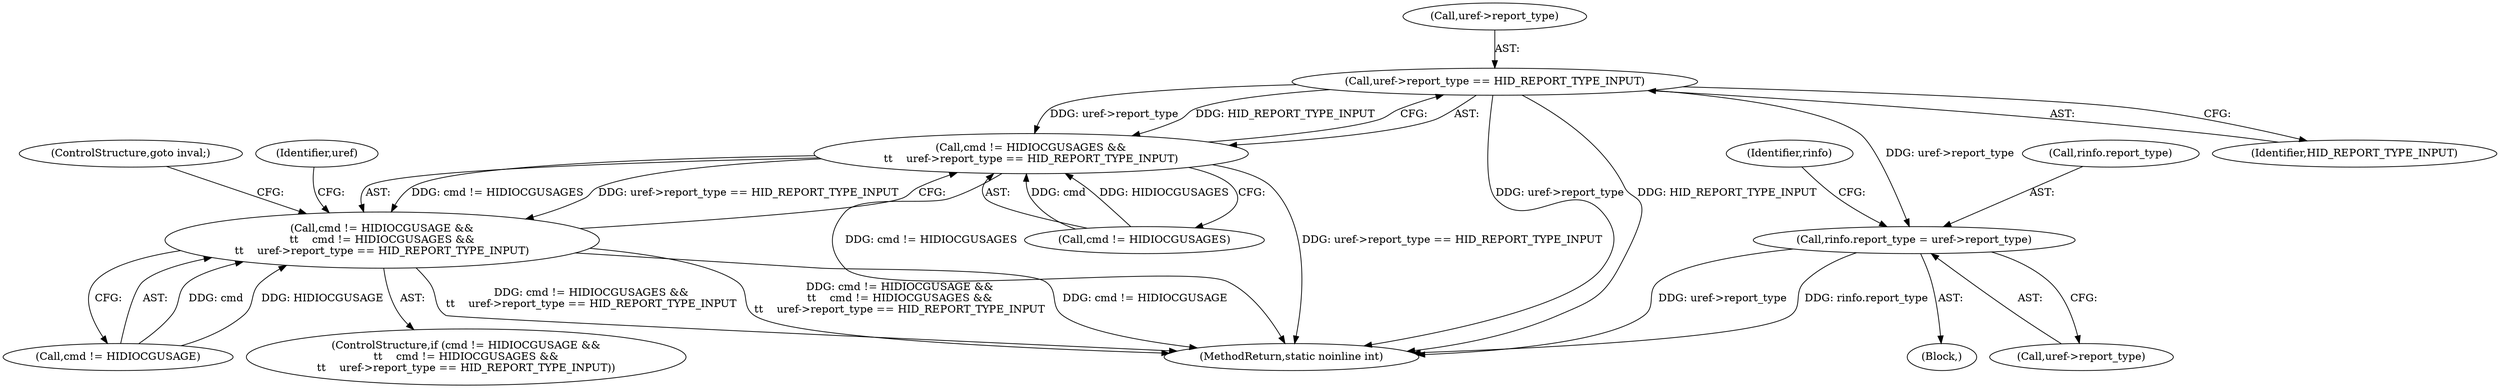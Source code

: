 digraph "0_linux_93a2001bdfd5376c3dc2158653034c20392d15c5@pointer" {
"1000252" [label="(Call,uref->report_type == HID_REPORT_TYPE_INPUT)"];
"1000248" [label="(Call,cmd != HIDIOCGUSAGES &&\n\t\t    uref->report_type == HID_REPORT_TYPE_INPUT)"];
"1000244" [label="(Call,cmd != HIDIOCGUSAGE &&\n\t\t    cmd != HIDIOCGUSAGES &&\n\t\t    uref->report_type == HID_REPORT_TYPE_INPUT)"];
"1000277" [label="(Call,rinfo.report_type = uref->report_type)"];
"1000248" [label="(Call,cmd != HIDIOCGUSAGES &&\n\t\t    uref->report_type == HID_REPORT_TYPE_INPUT)"];
"1000252" [label="(Call,uref->report_type == HID_REPORT_TYPE_INPUT)"];
"1000276" [label="(Block,)"];
"1000281" [label="(Call,uref->report_type)"];
"1000277" [label="(Call,rinfo.report_type = uref->report_type)"];
"1000243" [label="(ControlStructure,if (cmd != HIDIOCGUSAGE &&\n\t\t    cmd != HIDIOCGUSAGES &&\n\t\t    uref->report_type == HID_REPORT_TYPE_INPUT))"];
"1000261" [label="(Identifier,uref)"];
"1000278" [label="(Call,rinfo.report_type)"];
"1000253" [label="(Call,uref->report_type)"];
"1000244" [label="(Call,cmd != HIDIOCGUSAGE &&\n\t\t    cmd != HIDIOCGUSAGES &&\n\t\t    uref->report_type == HID_REPORT_TYPE_INPUT)"];
"1000249" [label="(Call,cmd != HIDIOCGUSAGES)"];
"1000256" [label="(Identifier,HID_REPORT_TYPE_INPUT)"];
"1000505" [label="(MethodReturn,static noinline int)"];
"1000286" [label="(Identifier,rinfo)"];
"1000257" [label="(ControlStructure,goto inval;)"];
"1000245" [label="(Call,cmd != HIDIOCGUSAGE)"];
"1000252" -> "1000248"  [label="AST: "];
"1000252" -> "1000256"  [label="CFG: "];
"1000253" -> "1000252"  [label="AST: "];
"1000256" -> "1000252"  [label="AST: "];
"1000248" -> "1000252"  [label="CFG: "];
"1000252" -> "1000505"  [label="DDG: uref->report_type"];
"1000252" -> "1000505"  [label="DDG: HID_REPORT_TYPE_INPUT"];
"1000252" -> "1000248"  [label="DDG: uref->report_type"];
"1000252" -> "1000248"  [label="DDG: HID_REPORT_TYPE_INPUT"];
"1000252" -> "1000277"  [label="DDG: uref->report_type"];
"1000248" -> "1000244"  [label="AST: "];
"1000248" -> "1000249"  [label="CFG: "];
"1000249" -> "1000248"  [label="AST: "];
"1000244" -> "1000248"  [label="CFG: "];
"1000248" -> "1000505"  [label="DDG: uref->report_type == HID_REPORT_TYPE_INPUT"];
"1000248" -> "1000505"  [label="DDG: cmd != HIDIOCGUSAGES"];
"1000248" -> "1000244"  [label="DDG: cmd != HIDIOCGUSAGES"];
"1000248" -> "1000244"  [label="DDG: uref->report_type == HID_REPORT_TYPE_INPUT"];
"1000249" -> "1000248"  [label="DDG: cmd"];
"1000249" -> "1000248"  [label="DDG: HIDIOCGUSAGES"];
"1000244" -> "1000243"  [label="AST: "];
"1000244" -> "1000245"  [label="CFG: "];
"1000245" -> "1000244"  [label="AST: "];
"1000257" -> "1000244"  [label="CFG: "];
"1000261" -> "1000244"  [label="CFG: "];
"1000244" -> "1000505"  [label="DDG: cmd != HIDIOCGUSAGES &&\n\t\t    uref->report_type == HID_REPORT_TYPE_INPUT"];
"1000244" -> "1000505"  [label="DDG: cmd != HIDIOCGUSAGE &&\n\t\t    cmd != HIDIOCGUSAGES &&\n\t\t    uref->report_type == HID_REPORT_TYPE_INPUT"];
"1000244" -> "1000505"  [label="DDG: cmd != HIDIOCGUSAGE"];
"1000245" -> "1000244"  [label="DDG: cmd"];
"1000245" -> "1000244"  [label="DDG: HIDIOCGUSAGE"];
"1000277" -> "1000276"  [label="AST: "];
"1000277" -> "1000281"  [label="CFG: "];
"1000278" -> "1000277"  [label="AST: "];
"1000281" -> "1000277"  [label="AST: "];
"1000286" -> "1000277"  [label="CFG: "];
"1000277" -> "1000505"  [label="DDG: rinfo.report_type"];
"1000277" -> "1000505"  [label="DDG: uref->report_type"];
}
